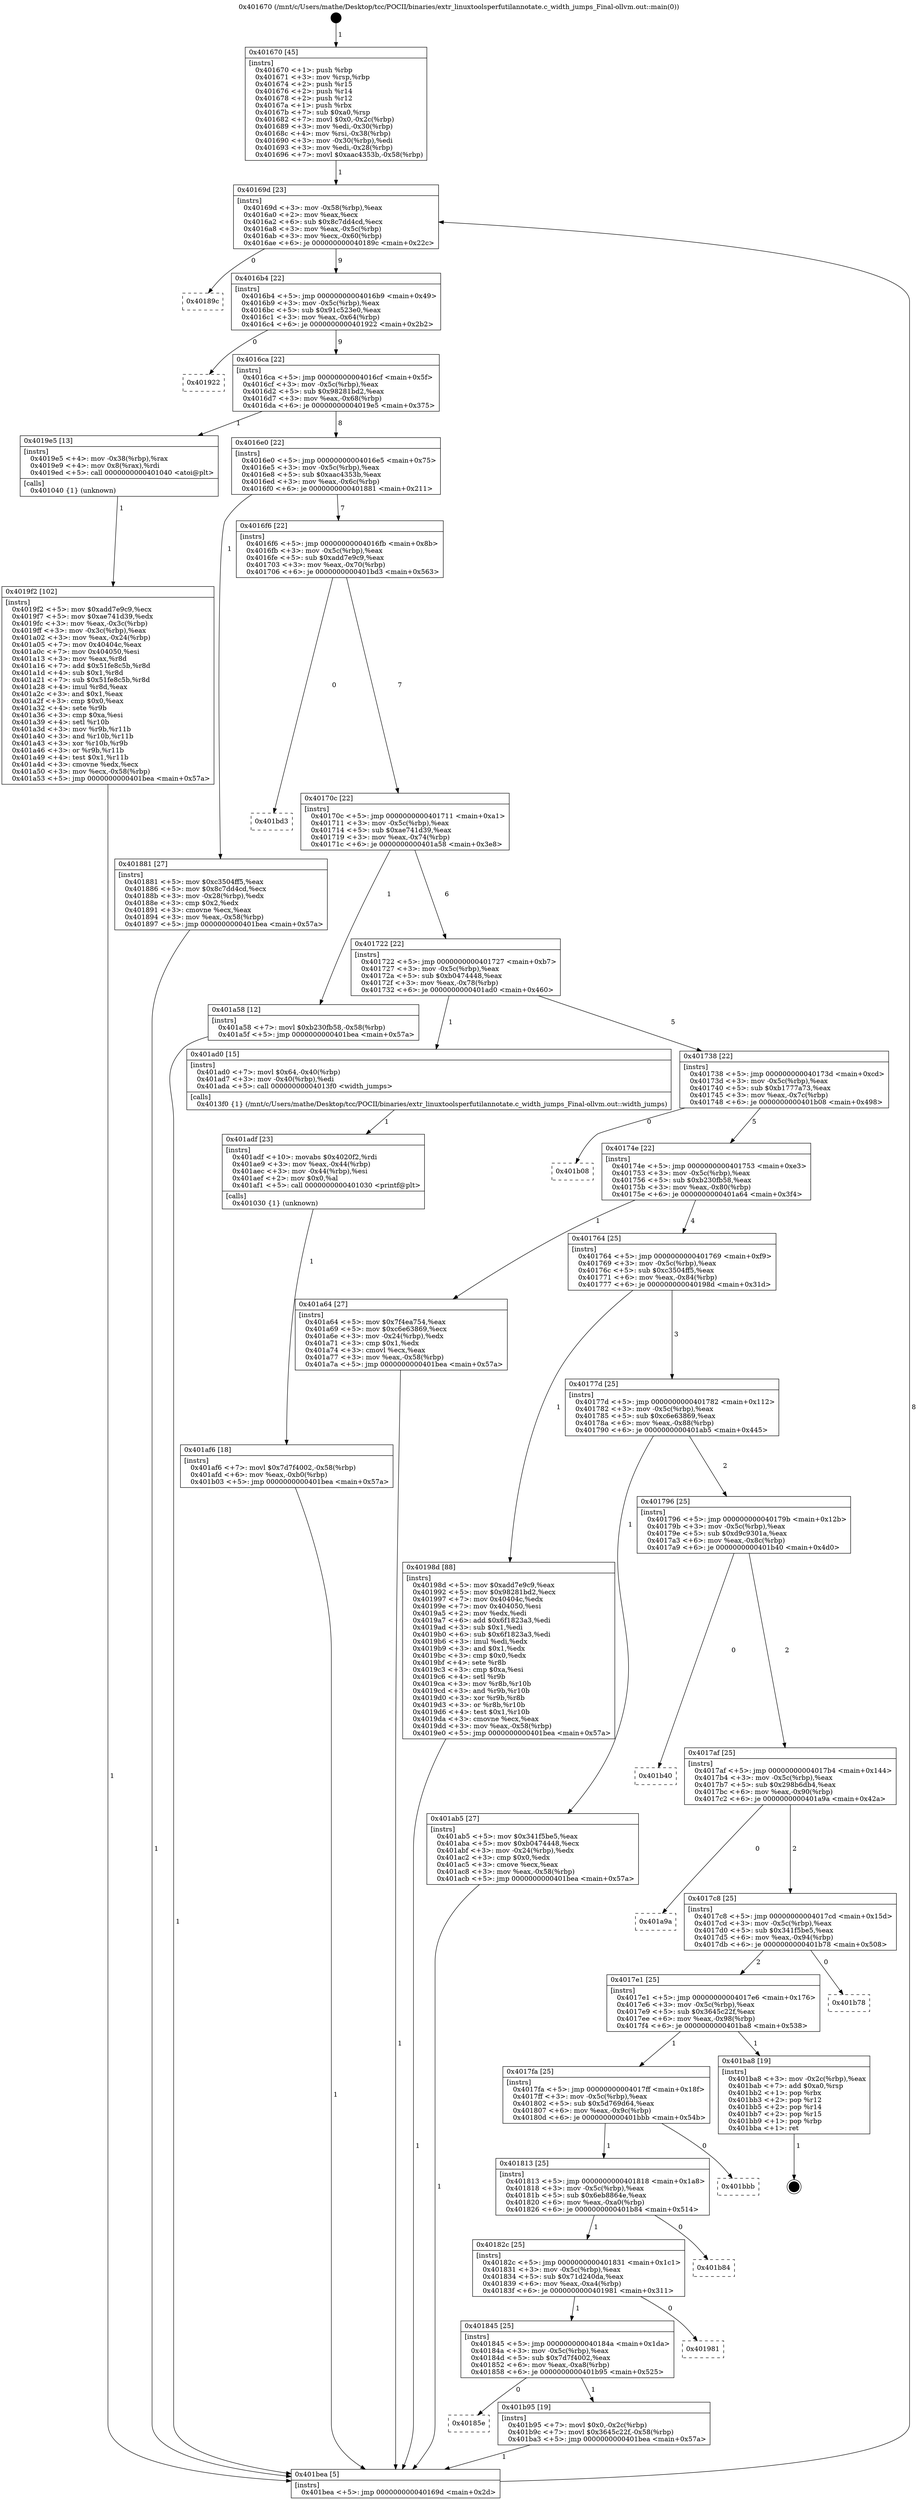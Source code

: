 digraph "0x401670" {
  label = "0x401670 (/mnt/c/Users/mathe/Desktop/tcc/POCII/binaries/extr_linuxtoolsperfutilannotate.c_width_jumps_Final-ollvm.out::main(0))"
  labelloc = "t"
  node[shape=record]

  Entry [label="",width=0.3,height=0.3,shape=circle,fillcolor=black,style=filled]
  "0x40169d" [label="{
     0x40169d [23]\l
     | [instrs]\l
     &nbsp;&nbsp;0x40169d \<+3\>: mov -0x58(%rbp),%eax\l
     &nbsp;&nbsp;0x4016a0 \<+2\>: mov %eax,%ecx\l
     &nbsp;&nbsp;0x4016a2 \<+6\>: sub $0x8c7dd4cd,%ecx\l
     &nbsp;&nbsp;0x4016a8 \<+3\>: mov %eax,-0x5c(%rbp)\l
     &nbsp;&nbsp;0x4016ab \<+3\>: mov %ecx,-0x60(%rbp)\l
     &nbsp;&nbsp;0x4016ae \<+6\>: je 000000000040189c \<main+0x22c\>\l
  }"]
  "0x40189c" [label="{
     0x40189c\l
  }", style=dashed]
  "0x4016b4" [label="{
     0x4016b4 [22]\l
     | [instrs]\l
     &nbsp;&nbsp;0x4016b4 \<+5\>: jmp 00000000004016b9 \<main+0x49\>\l
     &nbsp;&nbsp;0x4016b9 \<+3\>: mov -0x5c(%rbp),%eax\l
     &nbsp;&nbsp;0x4016bc \<+5\>: sub $0x91c523e0,%eax\l
     &nbsp;&nbsp;0x4016c1 \<+3\>: mov %eax,-0x64(%rbp)\l
     &nbsp;&nbsp;0x4016c4 \<+6\>: je 0000000000401922 \<main+0x2b2\>\l
  }"]
  Exit [label="",width=0.3,height=0.3,shape=circle,fillcolor=black,style=filled,peripheries=2]
  "0x401922" [label="{
     0x401922\l
  }", style=dashed]
  "0x4016ca" [label="{
     0x4016ca [22]\l
     | [instrs]\l
     &nbsp;&nbsp;0x4016ca \<+5\>: jmp 00000000004016cf \<main+0x5f\>\l
     &nbsp;&nbsp;0x4016cf \<+3\>: mov -0x5c(%rbp),%eax\l
     &nbsp;&nbsp;0x4016d2 \<+5\>: sub $0x98281bd2,%eax\l
     &nbsp;&nbsp;0x4016d7 \<+3\>: mov %eax,-0x68(%rbp)\l
     &nbsp;&nbsp;0x4016da \<+6\>: je 00000000004019e5 \<main+0x375\>\l
  }"]
  "0x40185e" [label="{
     0x40185e\l
  }", style=dashed]
  "0x4019e5" [label="{
     0x4019e5 [13]\l
     | [instrs]\l
     &nbsp;&nbsp;0x4019e5 \<+4\>: mov -0x38(%rbp),%rax\l
     &nbsp;&nbsp;0x4019e9 \<+4\>: mov 0x8(%rax),%rdi\l
     &nbsp;&nbsp;0x4019ed \<+5\>: call 0000000000401040 \<atoi@plt\>\l
     | [calls]\l
     &nbsp;&nbsp;0x401040 \{1\} (unknown)\l
  }"]
  "0x4016e0" [label="{
     0x4016e0 [22]\l
     | [instrs]\l
     &nbsp;&nbsp;0x4016e0 \<+5\>: jmp 00000000004016e5 \<main+0x75\>\l
     &nbsp;&nbsp;0x4016e5 \<+3\>: mov -0x5c(%rbp),%eax\l
     &nbsp;&nbsp;0x4016e8 \<+5\>: sub $0xaac4353b,%eax\l
     &nbsp;&nbsp;0x4016ed \<+3\>: mov %eax,-0x6c(%rbp)\l
     &nbsp;&nbsp;0x4016f0 \<+6\>: je 0000000000401881 \<main+0x211\>\l
  }"]
  "0x401b95" [label="{
     0x401b95 [19]\l
     | [instrs]\l
     &nbsp;&nbsp;0x401b95 \<+7\>: movl $0x0,-0x2c(%rbp)\l
     &nbsp;&nbsp;0x401b9c \<+7\>: movl $0x3645c22f,-0x58(%rbp)\l
     &nbsp;&nbsp;0x401ba3 \<+5\>: jmp 0000000000401bea \<main+0x57a\>\l
  }"]
  "0x401881" [label="{
     0x401881 [27]\l
     | [instrs]\l
     &nbsp;&nbsp;0x401881 \<+5\>: mov $0xc3504ff5,%eax\l
     &nbsp;&nbsp;0x401886 \<+5\>: mov $0x8c7dd4cd,%ecx\l
     &nbsp;&nbsp;0x40188b \<+3\>: mov -0x28(%rbp),%edx\l
     &nbsp;&nbsp;0x40188e \<+3\>: cmp $0x2,%edx\l
     &nbsp;&nbsp;0x401891 \<+3\>: cmovne %ecx,%eax\l
     &nbsp;&nbsp;0x401894 \<+3\>: mov %eax,-0x58(%rbp)\l
     &nbsp;&nbsp;0x401897 \<+5\>: jmp 0000000000401bea \<main+0x57a\>\l
  }"]
  "0x4016f6" [label="{
     0x4016f6 [22]\l
     | [instrs]\l
     &nbsp;&nbsp;0x4016f6 \<+5\>: jmp 00000000004016fb \<main+0x8b\>\l
     &nbsp;&nbsp;0x4016fb \<+3\>: mov -0x5c(%rbp),%eax\l
     &nbsp;&nbsp;0x4016fe \<+5\>: sub $0xadd7e9c9,%eax\l
     &nbsp;&nbsp;0x401703 \<+3\>: mov %eax,-0x70(%rbp)\l
     &nbsp;&nbsp;0x401706 \<+6\>: je 0000000000401bd3 \<main+0x563\>\l
  }"]
  "0x401bea" [label="{
     0x401bea [5]\l
     | [instrs]\l
     &nbsp;&nbsp;0x401bea \<+5\>: jmp 000000000040169d \<main+0x2d\>\l
  }"]
  "0x401670" [label="{
     0x401670 [45]\l
     | [instrs]\l
     &nbsp;&nbsp;0x401670 \<+1\>: push %rbp\l
     &nbsp;&nbsp;0x401671 \<+3\>: mov %rsp,%rbp\l
     &nbsp;&nbsp;0x401674 \<+2\>: push %r15\l
     &nbsp;&nbsp;0x401676 \<+2\>: push %r14\l
     &nbsp;&nbsp;0x401678 \<+2\>: push %r12\l
     &nbsp;&nbsp;0x40167a \<+1\>: push %rbx\l
     &nbsp;&nbsp;0x40167b \<+7\>: sub $0xa0,%rsp\l
     &nbsp;&nbsp;0x401682 \<+7\>: movl $0x0,-0x2c(%rbp)\l
     &nbsp;&nbsp;0x401689 \<+3\>: mov %edi,-0x30(%rbp)\l
     &nbsp;&nbsp;0x40168c \<+4\>: mov %rsi,-0x38(%rbp)\l
     &nbsp;&nbsp;0x401690 \<+3\>: mov -0x30(%rbp),%edi\l
     &nbsp;&nbsp;0x401693 \<+3\>: mov %edi,-0x28(%rbp)\l
     &nbsp;&nbsp;0x401696 \<+7\>: movl $0xaac4353b,-0x58(%rbp)\l
  }"]
  "0x401845" [label="{
     0x401845 [25]\l
     | [instrs]\l
     &nbsp;&nbsp;0x401845 \<+5\>: jmp 000000000040184a \<main+0x1da\>\l
     &nbsp;&nbsp;0x40184a \<+3\>: mov -0x5c(%rbp),%eax\l
     &nbsp;&nbsp;0x40184d \<+5\>: sub $0x7d7f4002,%eax\l
     &nbsp;&nbsp;0x401852 \<+6\>: mov %eax,-0xa8(%rbp)\l
     &nbsp;&nbsp;0x401858 \<+6\>: je 0000000000401b95 \<main+0x525\>\l
  }"]
  "0x401bd3" [label="{
     0x401bd3\l
  }", style=dashed]
  "0x40170c" [label="{
     0x40170c [22]\l
     | [instrs]\l
     &nbsp;&nbsp;0x40170c \<+5\>: jmp 0000000000401711 \<main+0xa1\>\l
     &nbsp;&nbsp;0x401711 \<+3\>: mov -0x5c(%rbp),%eax\l
     &nbsp;&nbsp;0x401714 \<+5\>: sub $0xae741d39,%eax\l
     &nbsp;&nbsp;0x401719 \<+3\>: mov %eax,-0x74(%rbp)\l
     &nbsp;&nbsp;0x40171c \<+6\>: je 0000000000401a58 \<main+0x3e8\>\l
  }"]
  "0x401981" [label="{
     0x401981\l
  }", style=dashed]
  "0x401a58" [label="{
     0x401a58 [12]\l
     | [instrs]\l
     &nbsp;&nbsp;0x401a58 \<+7\>: movl $0xb230fb58,-0x58(%rbp)\l
     &nbsp;&nbsp;0x401a5f \<+5\>: jmp 0000000000401bea \<main+0x57a\>\l
  }"]
  "0x401722" [label="{
     0x401722 [22]\l
     | [instrs]\l
     &nbsp;&nbsp;0x401722 \<+5\>: jmp 0000000000401727 \<main+0xb7\>\l
     &nbsp;&nbsp;0x401727 \<+3\>: mov -0x5c(%rbp),%eax\l
     &nbsp;&nbsp;0x40172a \<+5\>: sub $0xb0474448,%eax\l
     &nbsp;&nbsp;0x40172f \<+3\>: mov %eax,-0x78(%rbp)\l
     &nbsp;&nbsp;0x401732 \<+6\>: je 0000000000401ad0 \<main+0x460\>\l
  }"]
  "0x40182c" [label="{
     0x40182c [25]\l
     | [instrs]\l
     &nbsp;&nbsp;0x40182c \<+5\>: jmp 0000000000401831 \<main+0x1c1\>\l
     &nbsp;&nbsp;0x401831 \<+3\>: mov -0x5c(%rbp),%eax\l
     &nbsp;&nbsp;0x401834 \<+5\>: sub $0x71d240da,%eax\l
     &nbsp;&nbsp;0x401839 \<+6\>: mov %eax,-0xa4(%rbp)\l
     &nbsp;&nbsp;0x40183f \<+6\>: je 0000000000401981 \<main+0x311\>\l
  }"]
  "0x401ad0" [label="{
     0x401ad0 [15]\l
     | [instrs]\l
     &nbsp;&nbsp;0x401ad0 \<+7\>: movl $0x64,-0x40(%rbp)\l
     &nbsp;&nbsp;0x401ad7 \<+3\>: mov -0x40(%rbp),%edi\l
     &nbsp;&nbsp;0x401ada \<+5\>: call 00000000004013f0 \<width_jumps\>\l
     | [calls]\l
     &nbsp;&nbsp;0x4013f0 \{1\} (/mnt/c/Users/mathe/Desktop/tcc/POCII/binaries/extr_linuxtoolsperfutilannotate.c_width_jumps_Final-ollvm.out::width_jumps)\l
  }"]
  "0x401738" [label="{
     0x401738 [22]\l
     | [instrs]\l
     &nbsp;&nbsp;0x401738 \<+5\>: jmp 000000000040173d \<main+0xcd\>\l
     &nbsp;&nbsp;0x40173d \<+3\>: mov -0x5c(%rbp),%eax\l
     &nbsp;&nbsp;0x401740 \<+5\>: sub $0xb1777a73,%eax\l
     &nbsp;&nbsp;0x401745 \<+3\>: mov %eax,-0x7c(%rbp)\l
     &nbsp;&nbsp;0x401748 \<+6\>: je 0000000000401b08 \<main+0x498\>\l
  }"]
  "0x401b84" [label="{
     0x401b84\l
  }", style=dashed]
  "0x401b08" [label="{
     0x401b08\l
  }", style=dashed]
  "0x40174e" [label="{
     0x40174e [22]\l
     | [instrs]\l
     &nbsp;&nbsp;0x40174e \<+5\>: jmp 0000000000401753 \<main+0xe3\>\l
     &nbsp;&nbsp;0x401753 \<+3\>: mov -0x5c(%rbp),%eax\l
     &nbsp;&nbsp;0x401756 \<+5\>: sub $0xb230fb58,%eax\l
     &nbsp;&nbsp;0x40175b \<+3\>: mov %eax,-0x80(%rbp)\l
     &nbsp;&nbsp;0x40175e \<+6\>: je 0000000000401a64 \<main+0x3f4\>\l
  }"]
  "0x401813" [label="{
     0x401813 [25]\l
     | [instrs]\l
     &nbsp;&nbsp;0x401813 \<+5\>: jmp 0000000000401818 \<main+0x1a8\>\l
     &nbsp;&nbsp;0x401818 \<+3\>: mov -0x5c(%rbp),%eax\l
     &nbsp;&nbsp;0x40181b \<+5\>: sub $0x6eb8864e,%eax\l
     &nbsp;&nbsp;0x401820 \<+6\>: mov %eax,-0xa0(%rbp)\l
     &nbsp;&nbsp;0x401826 \<+6\>: je 0000000000401b84 \<main+0x514\>\l
  }"]
  "0x401a64" [label="{
     0x401a64 [27]\l
     | [instrs]\l
     &nbsp;&nbsp;0x401a64 \<+5\>: mov $0x7f4ea754,%eax\l
     &nbsp;&nbsp;0x401a69 \<+5\>: mov $0xc6e63869,%ecx\l
     &nbsp;&nbsp;0x401a6e \<+3\>: mov -0x24(%rbp),%edx\l
     &nbsp;&nbsp;0x401a71 \<+3\>: cmp $0x1,%edx\l
     &nbsp;&nbsp;0x401a74 \<+3\>: cmovl %ecx,%eax\l
     &nbsp;&nbsp;0x401a77 \<+3\>: mov %eax,-0x58(%rbp)\l
     &nbsp;&nbsp;0x401a7a \<+5\>: jmp 0000000000401bea \<main+0x57a\>\l
  }"]
  "0x401764" [label="{
     0x401764 [25]\l
     | [instrs]\l
     &nbsp;&nbsp;0x401764 \<+5\>: jmp 0000000000401769 \<main+0xf9\>\l
     &nbsp;&nbsp;0x401769 \<+3\>: mov -0x5c(%rbp),%eax\l
     &nbsp;&nbsp;0x40176c \<+5\>: sub $0xc3504ff5,%eax\l
     &nbsp;&nbsp;0x401771 \<+6\>: mov %eax,-0x84(%rbp)\l
     &nbsp;&nbsp;0x401777 \<+6\>: je 000000000040198d \<main+0x31d\>\l
  }"]
  "0x401bbb" [label="{
     0x401bbb\l
  }", style=dashed]
  "0x40198d" [label="{
     0x40198d [88]\l
     | [instrs]\l
     &nbsp;&nbsp;0x40198d \<+5\>: mov $0xadd7e9c9,%eax\l
     &nbsp;&nbsp;0x401992 \<+5\>: mov $0x98281bd2,%ecx\l
     &nbsp;&nbsp;0x401997 \<+7\>: mov 0x40404c,%edx\l
     &nbsp;&nbsp;0x40199e \<+7\>: mov 0x404050,%esi\l
     &nbsp;&nbsp;0x4019a5 \<+2\>: mov %edx,%edi\l
     &nbsp;&nbsp;0x4019a7 \<+6\>: add $0x6f1823a3,%edi\l
     &nbsp;&nbsp;0x4019ad \<+3\>: sub $0x1,%edi\l
     &nbsp;&nbsp;0x4019b0 \<+6\>: sub $0x6f1823a3,%edi\l
     &nbsp;&nbsp;0x4019b6 \<+3\>: imul %edi,%edx\l
     &nbsp;&nbsp;0x4019b9 \<+3\>: and $0x1,%edx\l
     &nbsp;&nbsp;0x4019bc \<+3\>: cmp $0x0,%edx\l
     &nbsp;&nbsp;0x4019bf \<+4\>: sete %r8b\l
     &nbsp;&nbsp;0x4019c3 \<+3\>: cmp $0xa,%esi\l
     &nbsp;&nbsp;0x4019c6 \<+4\>: setl %r9b\l
     &nbsp;&nbsp;0x4019ca \<+3\>: mov %r8b,%r10b\l
     &nbsp;&nbsp;0x4019cd \<+3\>: and %r9b,%r10b\l
     &nbsp;&nbsp;0x4019d0 \<+3\>: xor %r9b,%r8b\l
     &nbsp;&nbsp;0x4019d3 \<+3\>: or %r8b,%r10b\l
     &nbsp;&nbsp;0x4019d6 \<+4\>: test $0x1,%r10b\l
     &nbsp;&nbsp;0x4019da \<+3\>: cmovne %ecx,%eax\l
     &nbsp;&nbsp;0x4019dd \<+3\>: mov %eax,-0x58(%rbp)\l
     &nbsp;&nbsp;0x4019e0 \<+5\>: jmp 0000000000401bea \<main+0x57a\>\l
  }"]
  "0x40177d" [label="{
     0x40177d [25]\l
     | [instrs]\l
     &nbsp;&nbsp;0x40177d \<+5\>: jmp 0000000000401782 \<main+0x112\>\l
     &nbsp;&nbsp;0x401782 \<+3\>: mov -0x5c(%rbp),%eax\l
     &nbsp;&nbsp;0x401785 \<+5\>: sub $0xc6e63869,%eax\l
     &nbsp;&nbsp;0x40178a \<+6\>: mov %eax,-0x88(%rbp)\l
     &nbsp;&nbsp;0x401790 \<+6\>: je 0000000000401ab5 \<main+0x445\>\l
  }"]
  "0x4019f2" [label="{
     0x4019f2 [102]\l
     | [instrs]\l
     &nbsp;&nbsp;0x4019f2 \<+5\>: mov $0xadd7e9c9,%ecx\l
     &nbsp;&nbsp;0x4019f7 \<+5\>: mov $0xae741d39,%edx\l
     &nbsp;&nbsp;0x4019fc \<+3\>: mov %eax,-0x3c(%rbp)\l
     &nbsp;&nbsp;0x4019ff \<+3\>: mov -0x3c(%rbp),%eax\l
     &nbsp;&nbsp;0x401a02 \<+3\>: mov %eax,-0x24(%rbp)\l
     &nbsp;&nbsp;0x401a05 \<+7\>: mov 0x40404c,%eax\l
     &nbsp;&nbsp;0x401a0c \<+7\>: mov 0x404050,%esi\l
     &nbsp;&nbsp;0x401a13 \<+3\>: mov %eax,%r8d\l
     &nbsp;&nbsp;0x401a16 \<+7\>: add $0x51fe8c5b,%r8d\l
     &nbsp;&nbsp;0x401a1d \<+4\>: sub $0x1,%r8d\l
     &nbsp;&nbsp;0x401a21 \<+7\>: sub $0x51fe8c5b,%r8d\l
     &nbsp;&nbsp;0x401a28 \<+4\>: imul %r8d,%eax\l
     &nbsp;&nbsp;0x401a2c \<+3\>: and $0x1,%eax\l
     &nbsp;&nbsp;0x401a2f \<+3\>: cmp $0x0,%eax\l
     &nbsp;&nbsp;0x401a32 \<+4\>: sete %r9b\l
     &nbsp;&nbsp;0x401a36 \<+3\>: cmp $0xa,%esi\l
     &nbsp;&nbsp;0x401a39 \<+4\>: setl %r10b\l
     &nbsp;&nbsp;0x401a3d \<+3\>: mov %r9b,%r11b\l
     &nbsp;&nbsp;0x401a40 \<+3\>: and %r10b,%r11b\l
     &nbsp;&nbsp;0x401a43 \<+3\>: xor %r10b,%r9b\l
     &nbsp;&nbsp;0x401a46 \<+3\>: or %r9b,%r11b\l
     &nbsp;&nbsp;0x401a49 \<+4\>: test $0x1,%r11b\l
     &nbsp;&nbsp;0x401a4d \<+3\>: cmovne %edx,%ecx\l
     &nbsp;&nbsp;0x401a50 \<+3\>: mov %ecx,-0x58(%rbp)\l
     &nbsp;&nbsp;0x401a53 \<+5\>: jmp 0000000000401bea \<main+0x57a\>\l
  }"]
  "0x4017fa" [label="{
     0x4017fa [25]\l
     | [instrs]\l
     &nbsp;&nbsp;0x4017fa \<+5\>: jmp 00000000004017ff \<main+0x18f\>\l
     &nbsp;&nbsp;0x4017ff \<+3\>: mov -0x5c(%rbp),%eax\l
     &nbsp;&nbsp;0x401802 \<+5\>: sub $0x5d769d64,%eax\l
     &nbsp;&nbsp;0x401807 \<+6\>: mov %eax,-0x9c(%rbp)\l
     &nbsp;&nbsp;0x40180d \<+6\>: je 0000000000401bbb \<main+0x54b\>\l
  }"]
  "0x401ab5" [label="{
     0x401ab5 [27]\l
     | [instrs]\l
     &nbsp;&nbsp;0x401ab5 \<+5\>: mov $0x341f5be5,%eax\l
     &nbsp;&nbsp;0x401aba \<+5\>: mov $0xb0474448,%ecx\l
     &nbsp;&nbsp;0x401abf \<+3\>: mov -0x24(%rbp),%edx\l
     &nbsp;&nbsp;0x401ac2 \<+3\>: cmp $0x0,%edx\l
     &nbsp;&nbsp;0x401ac5 \<+3\>: cmove %ecx,%eax\l
     &nbsp;&nbsp;0x401ac8 \<+3\>: mov %eax,-0x58(%rbp)\l
     &nbsp;&nbsp;0x401acb \<+5\>: jmp 0000000000401bea \<main+0x57a\>\l
  }"]
  "0x401796" [label="{
     0x401796 [25]\l
     | [instrs]\l
     &nbsp;&nbsp;0x401796 \<+5\>: jmp 000000000040179b \<main+0x12b\>\l
     &nbsp;&nbsp;0x40179b \<+3\>: mov -0x5c(%rbp),%eax\l
     &nbsp;&nbsp;0x40179e \<+5\>: sub $0xd9c9301a,%eax\l
     &nbsp;&nbsp;0x4017a3 \<+6\>: mov %eax,-0x8c(%rbp)\l
     &nbsp;&nbsp;0x4017a9 \<+6\>: je 0000000000401b40 \<main+0x4d0\>\l
  }"]
  "0x401adf" [label="{
     0x401adf [23]\l
     | [instrs]\l
     &nbsp;&nbsp;0x401adf \<+10\>: movabs $0x4020f2,%rdi\l
     &nbsp;&nbsp;0x401ae9 \<+3\>: mov %eax,-0x44(%rbp)\l
     &nbsp;&nbsp;0x401aec \<+3\>: mov -0x44(%rbp),%esi\l
     &nbsp;&nbsp;0x401aef \<+2\>: mov $0x0,%al\l
     &nbsp;&nbsp;0x401af1 \<+5\>: call 0000000000401030 \<printf@plt\>\l
     | [calls]\l
     &nbsp;&nbsp;0x401030 \{1\} (unknown)\l
  }"]
  "0x401af6" [label="{
     0x401af6 [18]\l
     | [instrs]\l
     &nbsp;&nbsp;0x401af6 \<+7\>: movl $0x7d7f4002,-0x58(%rbp)\l
     &nbsp;&nbsp;0x401afd \<+6\>: mov %eax,-0xb0(%rbp)\l
     &nbsp;&nbsp;0x401b03 \<+5\>: jmp 0000000000401bea \<main+0x57a\>\l
  }"]
  "0x401ba8" [label="{
     0x401ba8 [19]\l
     | [instrs]\l
     &nbsp;&nbsp;0x401ba8 \<+3\>: mov -0x2c(%rbp),%eax\l
     &nbsp;&nbsp;0x401bab \<+7\>: add $0xa0,%rsp\l
     &nbsp;&nbsp;0x401bb2 \<+1\>: pop %rbx\l
     &nbsp;&nbsp;0x401bb3 \<+2\>: pop %r12\l
     &nbsp;&nbsp;0x401bb5 \<+2\>: pop %r14\l
     &nbsp;&nbsp;0x401bb7 \<+2\>: pop %r15\l
     &nbsp;&nbsp;0x401bb9 \<+1\>: pop %rbp\l
     &nbsp;&nbsp;0x401bba \<+1\>: ret\l
  }"]
  "0x401b40" [label="{
     0x401b40\l
  }", style=dashed]
  "0x4017af" [label="{
     0x4017af [25]\l
     | [instrs]\l
     &nbsp;&nbsp;0x4017af \<+5\>: jmp 00000000004017b4 \<main+0x144\>\l
     &nbsp;&nbsp;0x4017b4 \<+3\>: mov -0x5c(%rbp),%eax\l
     &nbsp;&nbsp;0x4017b7 \<+5\>: sub $0x298b6db4,%eax\l
     &nbsp;&nbsp;0x4017bc \<+6\>: mov %eax,-0x90(%rbp)\l
     &nbsp;&nbsp;0x4017c2 \<+6\>: je 0000000000401a9a \<main+0x42a\>\l
  }"]
  "0x4017e1" [label="{
     0x4017e1 [25]\l
     | [instrs]\l
     &nbsp;&nbsp;0x4017e1 \<+5\>: jmp 00000000004017e6 \<main+0x176\>\l
     &nbsp;&nbsp;0x4017e6 \<+3\>: mov -0x5c(%rbp),%eax\l
     &nbsp;&nbsp;0x4017e9 \<+5\>: sub $0x3645c22f,%eax\l
     &nbsp;&nbsp;0x4017ee \<+6\>: mov %eax,-0x98(%rbp)\l
     &nbsp;&nbsp;0x4017f4 \<+6\>: je 0000000000401ba8 \<main+0x538\>\l
  }"]
  "0x401a9a" [label="{
     0x401a9a\l
  }", style=dashed]
  "0x4017c8" [label="{
     0x4017c8 [25]\l
     | [instrs]\l
     &nbsp;&nbsp;0x4017c8 \<+5\>: jmp 00000000004017cd \<main+0x15d\>\l
     &nbsp;&nbsp;0x4017cd \<+3\>: mov -0x5c(%rbp),%eax\l
     &nbsp;&nbsp;0x4017d0 \<+5\>: sub $0x341f5be5,%eax\l
     &nbsp;&nbsp;0x4017d5 \<+6\>: mov %eax,-0x94(%rbp)\l
     &nbsp;&nbsp;0x4017db \<+6\>: je 0000000000401b78 \<main+0x508\>\l
  }"]
  "0x401b78" [label="{
     0x401b78\l
  }", style=dashed]
  Entry -> "0x401670" [label=" 1"]
  "0x40169d" -> "0x40189c" [label=" 0"]
  "0x40169d" -> "0x4016b4" [label=" 9"]
  "0x401ba8" -> Exit [label=" 1"]
  "0x4016b4" -> "0x401922" [label=" 0"]
  "0x4016b4" -> "0x4016ca" [label=" 9"]
  "0x401b95" -> "0x401bea" [label=" 1"]
  "0x4016ca" -> "0x4019e5" [label=" 1"]
  "0x4016ca" -> "0x4016e0" [label=" 8"]
  "0x401845" -> "0x40185e" [label=" 0"]
  "0x4016e0" -> "0x401881" [label=" 1"]
  "0x4016e0" -> "0x4016f6" [label=" 7"]
  "0x401881" -> "0x401bea" [label=" 1"]
  "0x401670" -> "0x40169d" [label=" 1"]
  "0x401bea" -> "0x40169d" [label=" 8"]
  "0x401845" -> "0x401b95" [label=" 1"]
  "0x4016f6" -> "0x401bd3" [label=" 0"]
  "0x4016f6" -> "0x40170c" [label=" 7"]
  "0x40182c" -> "0x401845" [label=" 1"]
  "0x40170c" -> "0x401a58" [label=" 1"]
  "0x40170c" -> "0x401722" [label=" 6"]
  "0x40182c" -> "0x401981" [label=" 0"]
  "0x401722" -> "0x401ad0" [label=" 1"]
  "0x401722" -> "0x401738" [label=" 5"]
  "0x401813" -> "0x40182c" [label=" 1"]
  "0x401738" -> "0x401b08" [label=" 0"]
  "0x401738" -> "0x40174e" [label=" 5"]
  "0x401813" -> "0x401b84" [label=" 0"]
  "0x40174e" -> "0x401a64" [label=" 1"]
  "0x40174e" -> "0x401764" [label=" 4"]
  "0x4017fa" -> "0x401813" [label=" 1"]
  "0x401764" -> "0x40198d" [label=" 1"]
  "0x401764" -> "0x40177d" [label=" 3"]
  "0x40198d" -> "0x401bea" [label=" 1"]
  "0x4019e5" -> "0x4019f2" [label=" 1"]
  "0x4019f2" -> "0x401bea" [label=" 1"]
  "0x401a58" -> "0x401bea" [label=" 1"]
  "0x401a64" -> "0x401bea" [label=" 1"]
  "0x4017fa" -> "0x401bbb" [label=" 0"]
  "0x40177d" -> "0x401ab5" [label=" 1"]
  "0x40177d" -> "0x401796" [label=" 2"]
  "0x401ab5" -> "0x401bea" [label=" 1"]
  "0x401ad0" -> "0x401adf" [label=" 1"]
  "0x401adf" -> "0x401af6" [label=" 1"]
  "0x401af6" -> "0x401bea" [label=" 1"]
  "0x4017e1" -> "0x4017fa" [label=" 1"]
  "0x401796" -> "0x401b40" [label=" 0"]
  "0x401796" -> "0x4017af" [label=" 2"]
  "0x4017e1" -> "0x401ba8" [label=" 1"]
  "0x4017af" -> "0x401a9a" [label=" 0"]
  "0x4017af" -> "0x4017c8" [label=" 2"]
  "0x4017c8" -> "0x4017e1" [label=" 2"]
  "0x4017c8" -> "0x401b78" [label=" 0"]
}
